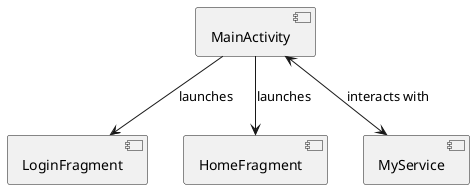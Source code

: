 plantuml
@startuml
component "MainActivity" as A
component "LoginFragment" as B
component "HomeFragment" as C
component "MyService" as D

A --> B : launches
A --> C : launches
A <--> D : interacts with
@enduml